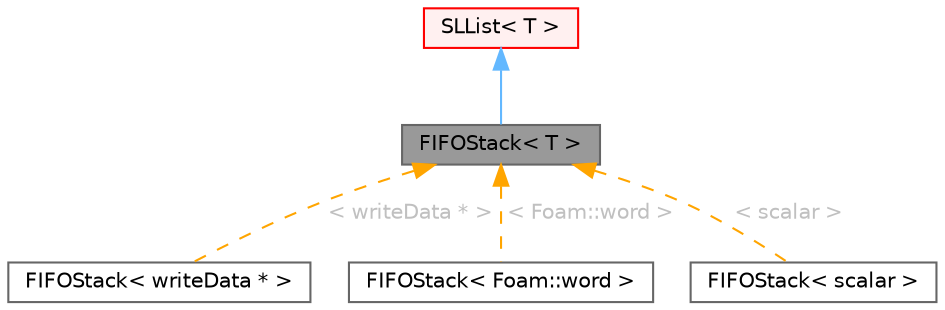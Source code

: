 digraph "FIFOStack&lt; T &gt;"
{
 // LATEX_PDF_SIZE
  bgcolor="transparent";
  edge [fontname=Helvetica,fontsize=10,labelfontname=Helvetica,labelfontsize=10];
  node [fontname=Helvetica,fontsize=10,shape=box,height=0.2,width=0.4];
  Node1 [id="Node000001",label="FIFOStack\< T \>",height=0.2,width=0.4,color="gray40", fillcolor="grey60", style="filled", fontcolor="black",tooltip="A FIFO stack based on a singly-linked list."];
  Node2 -> Node1 [id="edge1_Node000001_Node000002",dir="back",color="steelblue1",style="solid",tooltip=" "];
  Node2 [id="Node000002",label="SLList\< T \>",height=0.2,width=0.4,color="red", fillcolor="#FFF0F0", style="filled",URL="$classFoam_1_1LList.html",tooltip="Template class for non-intrusive linked lists."];
  Node1 -> Node4 [id="edge2_Node000001_Node000004",dir="back",color="orange",style="dashed",tooltip=" ",label=" \< writeData * \>",fontcolor="grey" ];
  Node4 [id="Node000004",label="FIFOStack\< writeData * \>",height=0.2,width=0.4,color="gray40", fillcolor="white", style="filled",URL="$classFoam_1_1FIFOStack.html",tooltip=" "];
  Node1 -> Node5 [id="edge3_Node000001_Node000005",dir="back",color="orange",style="dashed",tooltip=" ",label=" \< Foam::word \>",fontcolor="grey" ];
  Node5 [id="Node000005",label="FIFOStack\< Foam::word \>",height=0.2,width=0.4,color="gray40", fillcolor="white", style="filled",URL="$classFoam_1_1FIFOStack.html",tooltip=" "];
  Node1 -> Node6 [id="edge4_Node000001_Node000006",dir="back",color="orange",style="dashed",tooltip=" ",label=" \< scalar \>",fontcolor="grey" ];
  Node6 [id="Node000006",label="FIFOStack\< scalar \>",height=0.2,width=0.4,color="gray40", fillcolor="white", style="filled",URL="$classFoam_1_1FIFOStack.html",tooltip=" "];
}
